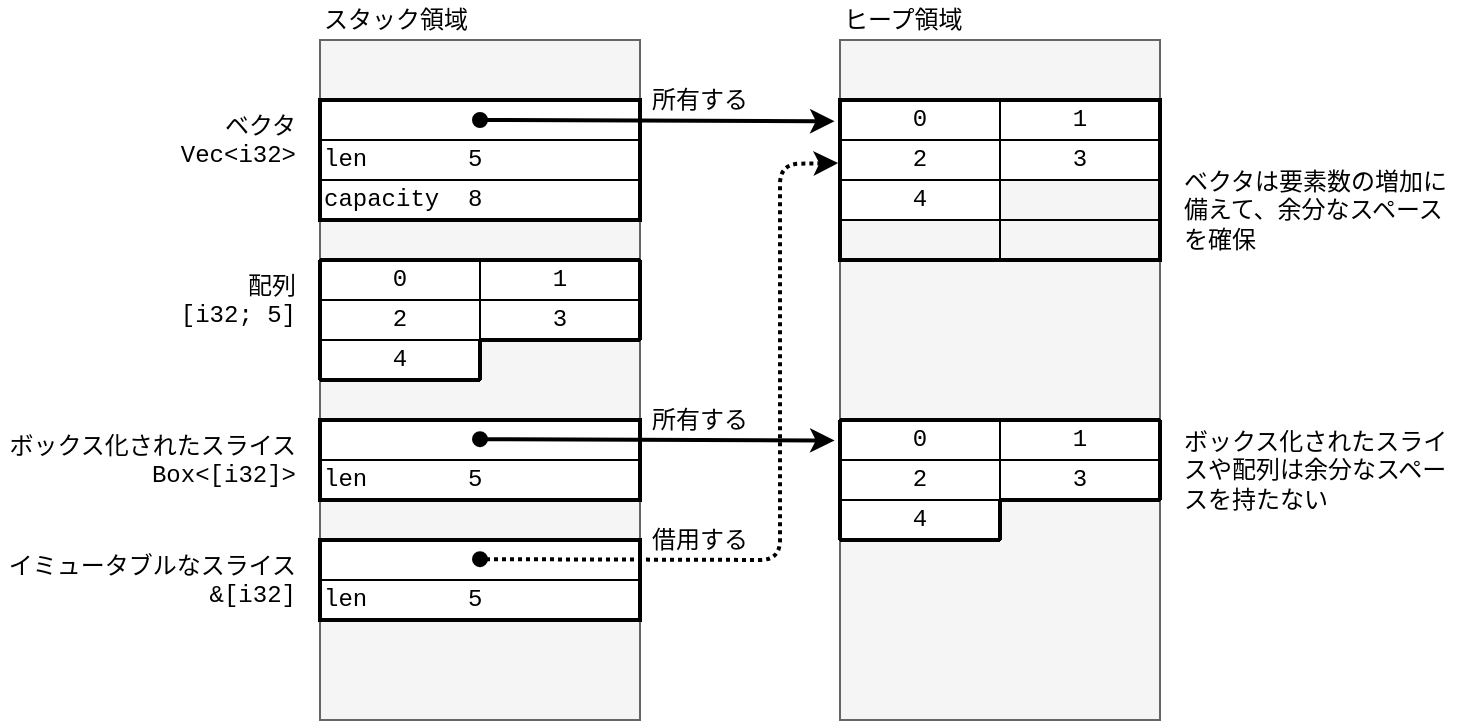 <mxfile version="14.6.5" type="device"><diagram id="uDB-nxu_YsQQ1em7jrMV" name="ページ1"><mxGraphModel dx="726" dy="616" grid="1" gridSize="10" guides="1" tooltips="1" connect="1" arrows="1" fold="1" page="1" pageScale="1" pageWidth="1169" pageHeight="827" math="0" shadow="0"><root><mxCell id="0"/><mxCell id="1" parent="0"/><mxCell id="whwNFZal_CgKQ0Ixzvkz-1" value="スタック領域" style="text;html=1;strokeColor=none;fillColor=none;align=left;verticalAlign=middle;whiteSpace=wrap;rounded=0;" vertex="1" parent="1"><mxGeometry x="190" y="40" width="120" height="20" as="geometry"/></mxCell><mxCell id="whwNFZal_CgKQ0Ixzvkz-3" value="ヒープ領域" style="text;html=1;strokeColor=none;fillColor=none;align=left;verticalAlign=middle;whiteSpace=wrap;rounded=0;" vertex="1" parent="1"><mxGeometry x="450" y="40" width="120" height="20" as="geometry"/></mxCell><mxCell id="whwNFZal_CgKQ0Ixzvkz-4" value="" style="rounded=0;whiteSpace=wrap;html=1;align=left;fillColor=#f5f5f5;strokeColor=#666666;fontColor=#333333;" vertex="1" parent="1"><mxGeometry x="190" y="60" width="160" height="340" as="geometry"/></mxCell><mxCell id="whwNFZal_CgKQ0Ixzvkz-5" value="" style="rounded=0;whiteSpace=wrap;html=1;align=left;fillColor=#f5f5f5;strokeColor=#666666;fontColor=#333333;" vertex="1" parent="1"><mxGeometry x="450" y="60" width="160" height="340" as="geometry"/></mxCell><mxCell id="whwNFZal_CgKQ0Ixzvkz-22" value="ベクタ&lt;br&gt;Vec&amp;lt;i32&amp;gt;" style="text;html=1;strokeColor=none;fillColor=none;align=right;verticalAlign=top;whiteSpace=wrap;rounded=0;fontFamily=Courier New;" vertex="1" parent="1"><mxGeometry x="50" y="90" width="130" height="40" as="geometry"/></mxCell><mxCell id="whwNFZal_CgKQ0Ixzvkz-23" value="配列&lt;br&gt;[i32; 5]" style="text;html=1;strokeColor=none;fillColor=none;align=right;verticalAlign=top;whiteSpace=wrap;rounded=0;fontFamily=Courier New;" vertex="1" parent="1"><mxGeometry x="50" y="170" width="130" height="40" as="geometry"/></mxCell><mxCell id="whwNFZal_CgKQ0Ixzvkz-64" value="" style="rounded=0;whiteSpace=wrap;html=1;fontFamily=Helvetica;strokeWidth=1;align=right;" vertex="1" parent="1"><mxGeometry x="190" y="90" width="160" height="20" as="geometry"/></mxCell><mxCell id="whwNFZal_CgKQ0Ixzvkz-65" value="len&amp;nbsp; &amp;nbsp; &amp;nbsp; &amp;nbsp;5" style="rounded=0;whiteSpace=wrap;html=1;fontFamily=Courier New;strokeWidth=1;align=left;" vertex="1" parent="1"><mxGeometry x="190" y="110" width="160" height="20" as="geometry"/></mxCell><mxCell id="whwNFZal_CgKQ0Ixzvkz-66" value="capacity&amp;nbsp; 8" style="rounded=0;whiteSpace=wrap;html=1;fontFamily=Courier New;strokeWidth=1;align=left;" vertex="1" parent="1"><mxGeometry x="190" y="130" width="160" height="20" as="geometry"/></mxCell><mxCell id="whwNFZal_CgKQ0Ixzvkz-78" value="" style="group" vertex="1" connectable="0" parent="1"><mxGeometry x="190" y="170" width="160" height="60" as="geometry"/></mxCell><mxCell id="whwNFZal_CgKQ0Ixzvkz-67" value="0" style="rounded=0;whiteSpace=wrap;html=1;fontFamily=Courier New;strokeWidth=1;fillColor=#ffffff;align=center;" vertex="1" parent="whwNFZal_CgKQ0Ixzvkz-78"><mxGeometry width="80" height="20" as="geometry"/></mxCell><mxCell id="whwNFZal_CgKQ0Ixzvkz-68" value="1" style="rounded=0;whiteSpace=wrap;html=1;fontFamily=Courier New;strokeWidth=1;fillColor=#ffffff;align=center;" vertex="1" parent="whwNFZal_CgKQ0Ixzvkz-78"><mxGeometry x="80" width="80" height="20" as="geometry"/></mxCell><mxCell id="whwNFZal_CgKQ0Ixzvkz-69" value="2" style="rounded=0;whiteSpace=wrap;html=1;fontFamily=Courier New;strokeWidth=1;fillColor=#ffffff;align=center;" vertex="1" parent="whwNFZal_CgKQ0Ixzvkz-78"><mxGeometry y="20" width="80" height="20" as="geometry"/></mxCell><mxCell id="whwNFZal_CgKQ0Ixzvkz-70" value="3" style="rounded=0;whiteSpace=wrap;html=1;fontFamily=Courier New;strokeWidth=1;fillColor=#ffffff;align=center;" vertex="1" parent="whwNFZal_CgKQ0Ixzvkz-78"><mxGeometry x="80" y="20" width="80" height="20" as="geometry"/></mxCell><mxCell id="whwNFZal_CgKQ0Ixzvkz-71" value="4" style="rounded=0;whiteSpace=wrap;html=1;fontFamily=Courier New;strokeWidth=1;fillColor=#ffffff;align=center;" vertex="1" parent="whwNFZal_CgKQ0Ixzvkz-78"><mxGeometry y="40" width="80" height="20" as="geometry"/></mxCell><mxCell id="whwNFZal_CgKQ0Ixzvkz-72" value="" style="endArrow=none;html=1;fontFamily=Courier New;strokeWidth=2;entryX=0;entryY=0;entryDx=0;entryDy=0;exitX=0;exitY=0.5;exitDx=0;exitDy=0;" edge="1" parent="whwNFZal_CgKQ0Ixzvkz-78" source="whwNFZal_CgKQ0Ixzvkz-4" target="whwNFZal_CgKQ0Ixzvkz-67"><mxGeometry width="50" height="50" relative="1" as="geometry"><mxPoint x="180" y="30" as="sourcePoint"/><mxPoint x="230" y="-20" as="targetPoint"/></mxGeometry></mxCell><mxCell id="whwNFZal_CgKQ0Ixzvkz-73" value="" style="endArrow=none;html=1;fontFamily=Courier New;strokeWidth=2;entryX=0;entryY=0;entryDx=0;entryDy=0;exitX=1;exitY=0;exitDx=0;exitDy=0;" edge="1" parent="whwNFZal_CgKQ0Ixzvkz-78" source="whwNFZal_CgKQ0Ixzvkz-68" target="whwNFZal_CgKQ0Ixzvkz-67"><mxGeometry width="50" height="50" relative="1" as="geometry"><mxPoint x="10.0" y="70" as="sourcePoint"/><mxPoint x="10.0" y="10" as="targetPoint"/></mxGeometry></mxCell><mxCell id="whwNFZal_CgKQ0Ixzvkz-74" value="" style="endArrow=none;html=1;fontFamily=Courier New;strokeWidth=2;entryX=0;entryY=1;entryDx=0;entryDy=0;exitX=1;exitY=1;exitDx=0;exitDy=0;" edge="1" parent="whwNFZal_CgKQ0Ixzvkz-78" source="whwNFZal_CgKQ0Ixzvkz-71" target="whwNFZal_CgKQ0Ixzvkz-71"><mxGeometry width="50" height="50" relative="1" as="geometry"><mxPoint x="20.0" y="80" as="sourcePoint"/><mxPoint x="20.0" y="20" as="targetPoint"/></mxGeometry></mxCell><mxCell id="whwNFZal_CgKQ0Ixzvkz-75" value="" style="endArrow=none;html=1;fontFamily=Courier New;strokeWidth=2;entryX=1;entryY=0;entryDx=0;entryDy=0;exitX=1;exitY=1;exitDx=0;exitDy=0;" edge="1" parent="whwNFZal_CgKQ0Ixzvkz-78" source="whwNFZal_CgKQ0Ixzvkz-70" target="whwNFZal_CgKQ0Ixzvkz-68"><mxGeometry width="50" height="50" relative="1" as="geometry"><mxPoint x="30.0" y="90" as="sourcePoint"/><mxPoint x="30.0" y="30" as="targetPoint"/></mxGeometry></mxCell><mxCell id="whwNFZal_CgKQ0Ixzvkz-76" value="" style="endArrow=none;html=1;fontFamily=Courier New;strokeWidth=2;entryX=1;entryY=1;entryDx=0;entryDy=0;exitX=1;exitY=0;exitDx=0;exitDy=0;" edge="1" parent="whwNFZal_CgKQ0Ixzvkz-78" source="whwNFZal_CgKQ0Ixzvkz-71" target="whwNFZal_CgKQ0Ixzvkz-70"><mxGeometry width="50" height="50" relative="1" as="geometry"><mxPoint x="40.0" y="100" as="sourcePoint"/><mxPoint x="40.0" y="40" as="targetPoint"/></mxGeometry></mxCell><mxCell id="whwNFZal_CgKQ0Ixzvkz-77" value="" style="endArrow=none;html=1;fontFamily=Courier New;strokeWidth=2;entryX=1;entryY=0;entryDx=0;entryDy=0;exitX=1;exitY=1;exitDx=0;exitDy=0;" edge="1" parent="whwNFZal_CgKQ0Ixzvkz-78" source="whwNFZal_CgKQ0Ixzvkz-71" target="whwNFZal_CgKQ0Ixzvkz-71"><mxGeometry width="50" height="50" relative="1" as="geometry"><mxPoint x="50.0" y="110" as="sourcePoint"/><mxPoint x="50.0" y="50" as="targetPoint"/></mxGeometry></mxCell><mxCell id="whwNFZal_CgKQ0Ixzvkz-79" value="" style="rounded=0;whiteSpace=wrap;html=1;fontFamily=Courier New;strokeWidth=2;align=center;fillColor=none;" vertex="1" parent="1"><mxGeometry x="190" y="90" width="160" height="60" as="geometry"/></mxCell><mxCell id="whwNFZal_CgKQ0Ixzvkz-80" value="" style="rounded=0;whiteSpace=wrap;html=1;fontFamily=Courier New;strokeWidth=1;align=right;" vertex="1" parent="1"><mxGeometry x="190" y="250" width="160" height="20" as="geometry"/></mxCell><mxCell id="whwNFZal_CgKQ0Ixzvkz-81" value="len&amp;nbsp; &amp;nbsp; &amp;nbsp; &amp;nbsp;5" style="rounded=0;whiteSpace=wrap;html=1;fontFamily=Courier New;strokeWidth=1;align=left;" vertex="1" parent="1"><mxGeometry x="190" y="270" width="160" height="20" as="geometry"/></mxCell><mxCell id="whwNFZal_CgKQ0Ixzvkz-82" value="" style="rounded=0;whiteSpace=wrap;html=1;fontFamily=Courier New;strokeWidth=1;align=right;" vertex="1" parent="1"><mxGeometry x="190" y="310" width="160" height="20" as="geometry"/></mxCell><mxCell id="whwNFZal_CgKQ0Ixzvkz-83" value="len&amp;nbsp; &amp;nbsp; &amp;nbsp; &amp;nbsp;5" style="rounded=0;whiteSpace=wrap;html=1;fontFamily=Courier New;strokeWidth=1;align=left;" vertex="1" parent="1"><mxGeometry x="190" y="330" width="160" height="20" as="geometry"/></mxCell><mxCell id="whwNFZal_CgKQ0Ixzvkz-84" value="" style="rounded=0;whiteSpace=wrap;html=1;fontFamily=Courier New;strokeWidth=2;align=center;fillColor=none;" vertex="1" parent="1"><mxGeometry x="190" y="250" width="160" height="40" as="geometry"/></mxCell><mxCell id="whwNFZal_CgKQ0Ixzvkz-85" value="" style="rounded=0;whiteSpace=wrap;html=1;fontFamily=Courier New;strokeWidth=2;align=center;fillColor=none;" vertex="1" parent="1"><mxGeometry x="190" y="310" width="160" height="40" as="geometry"/></mxCell><mxCell id="whwNFZal_CgKQ0Ixzvkz-86" value="ボックス化されたスライス&lt;br&gt;Box&amp;lt;[i32]&amp;gt;" style="text;html=1;strokeColor=none;fillColor=none;align=right;verticalAlign=top;whiteSpace=wrap;rounded=0;fontFamily=Courier New;" vertex="1" parent="1"><mxGeometry x="30" y="250" width="150" height="40" as="geometry"/></mxCell><mxCell id="whwNFZal_CgKQ0Ixzvkz-87" value="イミュータブルなスライス&lt;br&gt;&amp;amp;[i32]" style="text;html=1;strokeColor=none;fillColor=none;align=right;verticalAlign=top;whiteSpace=wrap;rounded=0;fontFamily=Courier New;" vertex="1" parent="1"><mxGeometry x="30" y="310" width="150" height="40" as="geometry"/></mxCell><mxCell id="whwNFZal_CgKQ0Ixzvkz-88" value="" style="group" vertex="1" connectable="0" parent="1"><mxGeometry x="450" y="90" width="160" height="60" as="geometry"/></mxCell><mxCell id="whwNFZal_CgKQ0Ixzvkz-89" value="0" style="rounded=0;whiteSpace=wrap;html=1;fontFamily=Courier New;strokeWidth=1;fillColor=#ffffff;align=center;" vertex="1" parent="whwNFZal_CgKQ0Ixzvkz-88"><mxGeometry width="80" height="20" as="geometry"/></mxCell><mxCell id="whwNFZal_CgKQ0Ixzvkz-90" value="1" style="rounded=0;whiteSpace=wrap;html=1;fontFamily=Courier New;strokeWidth=1;fillColor=#ffffff;align=center;" vertex="1" parent="whwNFZal_CgKQ0Ixzvkz-88"><mxGeometry x="80" width="80" height="20" as="geometry"/></mxCell><mxCell id="whwNFZal_CgKQ0Ixzvkz-91" value="2" style="rounded=0;whiteSpace=wrap;html=1;fontFamily=Courier New;strokeWidth=1;fillColor=#ffffff;align=center;" vertex="1" parent="whwNFZal_CgKQ0Ixzvkz-88"><mxGeometry y="20" width="80" height="20" as="geometry"/></mxCell><mxCell id="whwNFZal_CgKQ0Ixzvkz-92" value="3" style="rounded=0;whiteSpace=wrap;html=1;fontFamily=Courier New;strokeWidth=1;fillColor=#ffffff;align=center;" vertex="1" parent="whwNFZal_CgKQ0Ixzvkz-88"><mxGeometry x="80" y="20" width="80" height="20" as="geometry"/></mxCell><mxCell id="whwNFZal_CgKQ0Ixzvkz-93" value="4" style="rounded=0;whiteSpace=wrap;html=1;fontFamily=Courier New;strokeWidth=1;fillColor=#ffffff;align=center;" vertex="1" parent="whwNFZal_CgKQ0Ixzvkz-88"><mxGeometry y="40" width="80" height="20" as="geometry"/></mxCell><mxCell id="whwNFZal_CgKQ0Ixzvkz-100" value="" style="group" vertex="1" connectable="0" parent="1"><mxGeometry x="450" y="250" width="160" height="60" as="geometry"/></mxCell><mxCell id="whwNFZal_CgKQ0Ixzvkz-101" value="0" style="rounded=0;whiteSpace=wrap;html=1;fontFamily=Courier New;strokeWidth=1;fillColor=#ffffff;align=center;" vertex="1" parent="whwNFZal_CgKQ0Ixzvkz-100"><mxGeometry width="80" height="20" as="geometry"/></mxCell><mxCell id="whwNFZal_CgKQ0Ixzvkz-102" value="1" style="rounded=0;whiteSpace=wrap;html=1;fontFamily=Courier New;strokeWidth=1;fillColor=#ffffff;align=center;" vertex="1" parent="whwNFZal_CgKQ0Ixzvkz-100"><mxGeometry x="80" width="80" height="20" as="geometry"/></mxCell><mxCell id="whwNFZal_CgKQ0Ixzvkz-103" value="2" style="rounded=0;whiteSpace=wrap;html=1;fontFamily=Courier New;strokeWidth=1;fillColor=#ffffff;align=center;" vertex="1" parent="whwNFZal_CgKQ0Ixzvkz-100"><mxGeometry y="20" width="80" height="20" as="geometry"/></mxCell><mxCell id="whwNFZal_CgKQ0Ixzvkz-104" value="3" style="rounded=0;whiteSpace=wrap;html=1;fontFamily=Courier New;strokeWidth=1;fillColor=#ffffff;align=center;" vertex="1" parent="whwNFZal_CgKQ0Ixzvkz-100"><mxGeometry x="80" y="20" width="80" height="20" as="geometry"/></mxCell><mxCell id="whwNFZal_CgKQ0Ixzvkz-105" value="4" style="rounded=0;whiteSpace=wrap;html=1;fontFamily=Courier New;strokeWidth=1;fillColor=#ffffff;align=center;" vertex="1" parent="whwNFZal_CgKQ0Ixzvkz-100"><mxGeometry y="40" width="80" height="20" as="geometry"/></mxCell><mxCell id="whwNFZal_CgKQ0Ixzvkz-106" value="" style="endArrow=none;html=1;fontFamily=Courier New;strokeWidth=2;entryX=0;entryY=0;entryDx=0;entryDy=0;" edge="1" parent="whwNFZal_CgKQ0Ixzvkz-100" target="whwNFZal_CgKQ0Ixzvkz-101"><mxGeometry width="50" height="50" relative="1" as="geometry"><mxPoint y="60" as="sourcePoint"/><mxPoint x="230" y="-20" as="targetPoint"/></mxGeometry></mxCell><mxCell id="whwNFZal_CgKQ0Ixzvkz-107" value="" style="endArrow=none;html=1;fontFamily=Courier New;strokeWidth=2;entryX=0;entryY=0;entryDx=0;entryDy=0;exitX=1;exitY=0;exitDx=0;exitDy=0;" edge="1" parent="whwNFZal_CgKQ0Ixzvkz-100" source="whwNFZal_CgKQ0Ixzvkz-102" target="whwNFZal_CgKQ0Ixzvkz-101"><mxGeometry width="50" height="50" relative="1" as="geometry"><mxPoint x="10.0" y="70" as="sourcePoint"/><mxPoint x="10.0" y="10" as="targetPoint"/></mxGeometry></mxCell><mxCell id="whwNFZal_CgKQ0Ixzvkz-108" value="" style="endArrow=none;html=1;fontFamily=Courier New;strokeWidth=2;entryX=0;entryY=1;entryDx=0;entryDy=0;exitX=1;exitY=1;exitDx=0;exitDy=0;" edge="1" parent="whwNFZal_CgKQ0Ixzvkz-100" source="whwNFZal_CgKQ0Ixzvkz-105" target="whwNFZal_CgKQ0Ixzvkz-105"><mxGeometry width="50" height="50" relative="1" as="geometry"><mxPoint x="20.0" y="80" as="sourcePoint"/><mxPoint x="20.0" y="20" as="targetPoint"/></mxGeometry></mxCell><mxCell id="whwNFZal_CgKQ0Ixzvkz-109" value="" style="endArrow=none;html=1;fontFamily=Courier New;strokeWidth=2;entryX=1;entryY=0;entryDx=0;entryDy=0;exitX=1;exitY=1;exitDx=0;exitDy=0;" edge="1" parent="whwNFZal_CgKQ0Ixzvkz-100" source="whwNFZal_CgKQ0Ixzvkz-104" target="whwNFZal_CgKQ0Ixzvkz-102"><mxGeometry width="50" height="50" relative="1" as="geometry"><mxPoint x="30.0" y="90" as="sourcePoint"/><mxPoint x="30.0" y="30" as="targetPoint"/></mxGeometry></mxCell><mxCell id="whwNFZal_CgKQ0Ixzvkz-110" value="" style="endArrow=none;html=1;fontFamily=Courier New;strokeWidth=2;entryX=1;entryY=1;entryDx=0;entryDy=0;exitX=1;exitY=0;exitDx=0;exitDy=0;" edge="1" parent="whwNFZal_CgKQ0Ixzvkz-100" source="whwNFZal_CgKQ0Ixzvkz-105" target="whwNFZal_CgKQ0Ixzvkz-104"><mxGeometry width="50" height="50" relative="1" as="geometry"><mxPoint x="40.0" y="100" as="sourcePoint"/><mxPoint x="40.0" y="40" as="targetPoint"/></mxGeometry></mxCell><mxCell id="whwNFZal_CgKQ0Ixzvkz-111" value="" style="endArrow=none;html=1;fontFamily=Courier New;strokeWidth=2;entryX=1;entryY=0;entryDx=0;entryDy=0;exitX=1;exitY=1;exitDx=0;exitDy=0;" edge="1" parent="whwNFZal_CgKQ0Ixzvkz-100" source="whwNFZal_CgKQ0Ixzvkz-105" target="whwNFZal_CgKQ0Ixzvkz-105"><mxGeometry width="50" height="50" relative="1" as="geometry"><mxPoint x="50.0" y="110" as="sourcePoint"/><mxPoint x="50.0" y="50" as="targetPoint"/></mxGeometry></mxCell><mxCell id="whwNFZal_CgKQ0Ixzvkz-113" value="" style="rounded=0;whiteSpace=wrap;html=1;fontFamily=Courier New;strokeWidth=1;align=right;fillColor=none;" vertex="1" parent="1"><mxGeometry x="530" y="130" width="80" height="20" as="geometry"/></mxCell><mxCell id="whwNFZal_CgKQ0Ixzvkz-114" value="" style="rounded=0;whiteSpace=wrap;html=1;fontFamily=Courier New;strokeWidth=1;align=right;fillColor=none;" vertex="1" parent="1"><mxGeometry x="450" y="150" width="80" height="20" as="geometry"/></mxCell><mxCell id="whwNFZal_CgKQ0Ixzvkz-115" value="" style="rounded=0;whiteSpace=wrap;html=1;fontFamily=Courier New;strokeWidth=1;align=right;fillColor=none;" vertex="1" parent="1"><mxGeometry x="530" y="150" width="80" height="20" as="geometry"/></mxCell><mxCell id="whwNFZal_CgKQ0Ixzvkz-116" value="" style="rounded=0;whiteSpace=wrap;html=1;fontFamily=Courier New;strokeWidth=2;fillColor=none;align=right;" vertex="1" parent="1"><mxGeometry x="450" y="90" width="160" height="80" as="geometry"/></mxCell><mxCell id="whwNFZal_CgKQ0Ixzvkz-117" value="" style="endArrow=classic;html=1;fontFamily=Courier New;strokeWidth=2;entryX=-0.017;entryY=0.133;entryDx=0;entryDy=0;entryPerimeter=0;startArrow=oval;startFill=1;" edge="1" parent="1" target="whwNFZal_CgKQ0Ixzvkz-116"><mxGeometry width="50" height="50" relative="1" as="geometry"><mxPoint x="270" y="100" as="sourcePoint"/><mxPoint x="320" y="50" as="targetPoint"/></mxGeometry></mxCell><mxCell id="whwNFZal_CgKQ0Ixzvkz-118" value="" style="endArrow=classic;html=1;fontFamily=Courier New;strokeWidth=2;entryX=-0.017;entryY=0.133;entryDx=0;entryDy=0;entryPerimeter=0;startArrow=oval;startFill=1;" edge="1" parent="1"><mxGeometry width="50" height="50" relative="1" as="geometry"><mxPoint x="270.0" y="259.58" as="sourcePoint"/><mxPoint x="447.28" y="260.22" as="targetPoint"/></mxGeometry></mxCell><mxCell id="whwNFZal_CgKQ0Ixzvkz-119" value="" style="endArrow=classic;html=1;fontFamily=Courier New;strokeWidth=2;startArrow=oval;startFill=1;dashed=1;dashPattern=1 1;entryX=-0.006;entryY=0.394;entryDx=0;entryDy=0;entryPerimeter=0;" edge="1" parent="1" target="whwNFZal_CgKQ0Ixzvkz-116"><mxGeometry width="50" height="50" relative="1" as="geometry"><mxPoint x="270.0" y="319.58" as="sourcePoint"/><mxPoint x="447" y="110" as="targetPoint"/><Array as="points"><mxPoint x="420" y="320"/><mxPoint x="420" y="122"/></Array></mxGeometry></mxCell><mxCell id="whwNFZal_CgKQ0Ixzvkz-120" value="所有する" style="text;html=1;strokeColor=none;fillColor=none;align=center;verticalAlign=middle;whiteSpace=wrap;rounded=0;fontFamily=Helvetica;" vertex="1" parent="1"><mxGeometry x="350" y="80" width="60" height="20" as="geometry"/></mxCell><mxCell id="whwNFZal_CgKQ0Ixzvkz-121" value="所有する" style="text;html=1;strokeColor=none;fillColor=none;align=center;verticalAlign=middle;whiteSpace=wrap;rounded=0;fontFamily=Helvetica;" vertex="1" parent="1"><mxGeometry x="350" y="240" width="60" height="20" as="geometry"/></mxCell><mxCell id="whwNFZal_CgKQ0Ixzvkz-122" value="借用する" style="text;html=1;strokeColor=none;fillColor=none;align=center;verticalAlign=middle;whiteSpace=wrap;rounded=0;fontFamily=Helvetica;" vertex="1" parent="1"><mxGeometry x="350" y="300" width="60" height="20" as="geometry"/></mxCell><mxCell id="whwNFZal_CgKQ0Ixzvkz-123" value="ベクタは要素数の増加に備えて、余分なスペースを確保" style="text;html=1;strokeColor=none;fillColor=none;align=left;verticalAlign=middle;whiteSpace=wrap;rounded=0;fontFamily=Helvetica;" vertex="1" parent="1"><mxGeometry x="620" y="120" width="140" height="50" as="geometry"/></mxCell><mxCell id="whwNFZal_CgKQ0Ixzvkz-124" value="ボックス化されたスライスや配列は余分なスペースを持たない" style="text;html=1;strokeColor=none;fillColor=none;align=left;verticalAlign=middle;whiteSpace=wrap;rounded=0;fontFamily=Helvetica;" vertex="1" parent="1"><mxGeometry x="620" y="250" width="140" height="50" as="geometry"/></mxCell></root></mxGraphModel></diagram></mxfile>